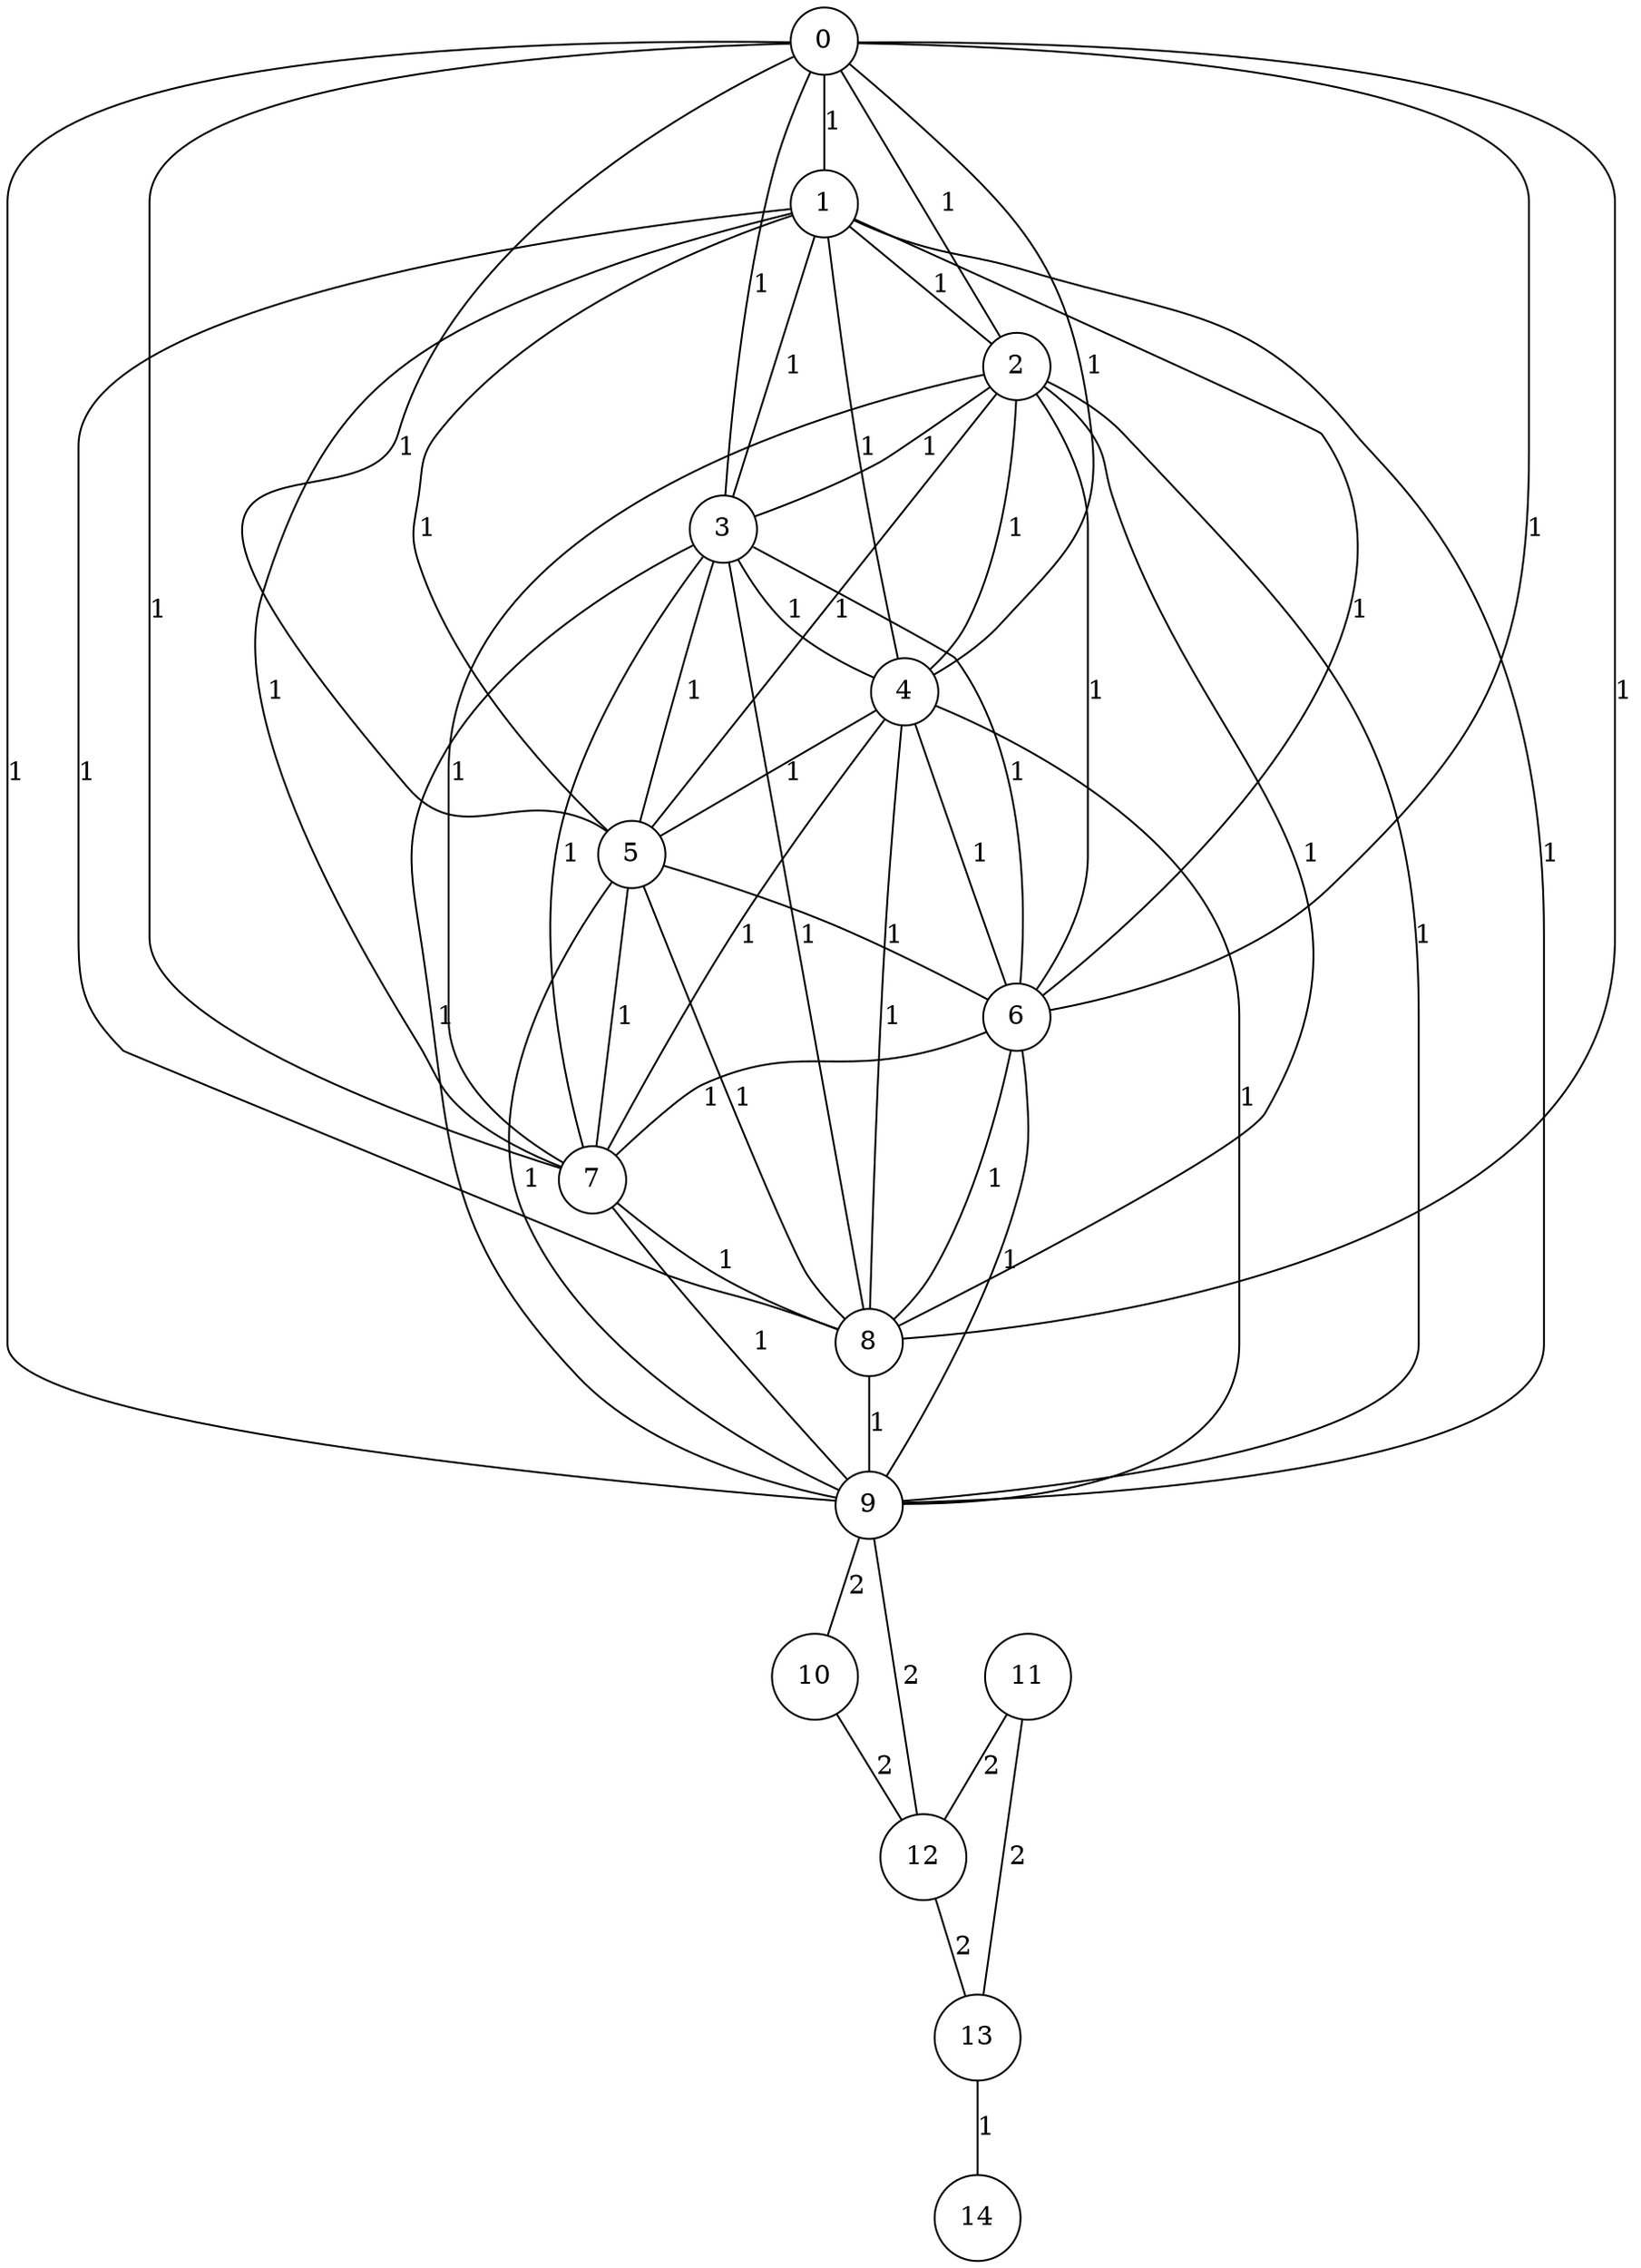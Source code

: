 graph qubit_interaction_graph {
    node [shape=circle];
    0 -- 9 [label=1];
    0 -- 8 [label=1];
    0 -- 7 [label=1];
    0 -- 6 [label=1];
    0 -- 5 [label=1];
    0 -- 4 [label=1];
    0 -- 3 [label=1];
    0 -- 2 [label=1];
    0 -- 1 [label=1];
    1 -- 9 [label=1];
    1 -- 8 [label=1];
    1 -- 7 [label=1];
    1 -- 6 [label=1];
    1 -- 5 [label=1];
    1 -- 4 [label=1];
    1 -- 3 [label=1];
    1 -- 2 [label=1];
    2 -- 9 [label=1];
    2 -- 8 [label=1];
    2 -- 7 [label=1];
    2 -- 6 [label=1];
    2 -- 5 [label=1];
    2 -- 4 [label=1];
    2 -- 3 [label=1];
    3 -- 9 [label=1];
    3 -- 8 [label=1];
    3 -- 7 [label=1];
    3 -- 6 [label=1];
    3 -- 5 [label=1];
    3 -- 4 [label=1];
    4 -- 9 [label=1];
    4 -- 8 [label=1];
    4 -- 7 [label=1];
    4 -- 6 [label=1];
    4 -- 5 [label=1];
    5 -- 9 [label=1];
    5 -- 8 [label=1];
    5 -- 7 [label=1];
    5 -- 6 [label=1];
    6 -- 9 [label=1];
    6 -- 8 [label=1];
    6 -- 7 [label=1];
    7 -- 9 [label=1];
    7 -- 8 [label=1];
    8 -- 9 [label=1];
    9 -- 10 [label=2];
    9 -- 12 [label=2];
    10 -- 12 [label=2];
    11 -- 12 [label=2];
    11 -- 13 [label=2];
    12 -- 13 [label=2];
    13 -- 14 [label=1];
}